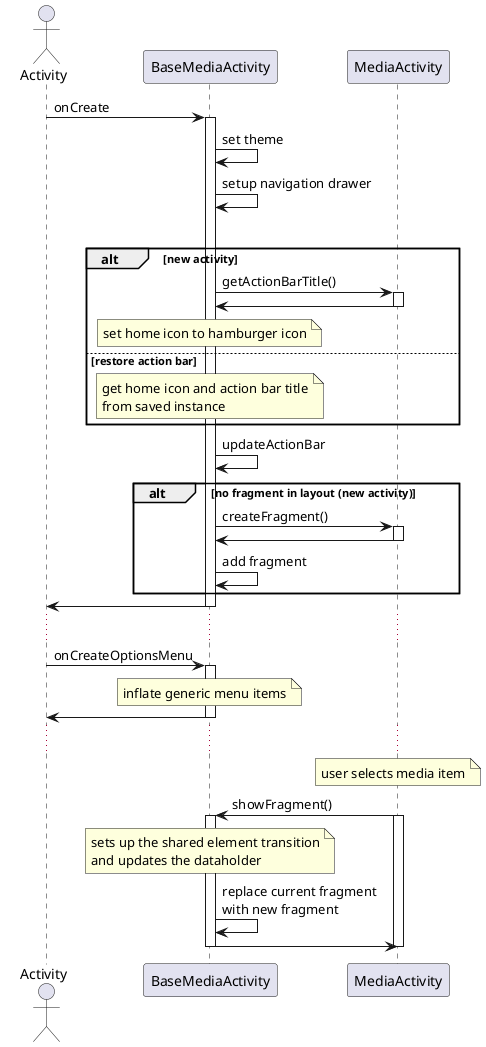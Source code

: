 @startuml


Actor Activity
participant "BaseMediaActivity" as A
participant "MediaActivity" as B

Activity -> A: onCreate
activate A
A -> A: set theme
A -> A: setup navigation drawer
group setup action bar
alt new activity
A -> B: getActionBarTitle()
activate B
B -> A:
deactivate B
note over A: set home icon to hamburger icon
else restore action bar
note over A: get home icon and action bar title\nfrom saved instance
end
A -> A: updateActionBar
alt no fragment in layout (new activity)
A -> B: createFragment()
activate B
B -> A:
deactivate B
A -> A: add fragment
end
A -> Activity
deactivate A
...
Activity -> A: onCreateOptionsMenu
activate A
note over A: inflate generic menu items
A -> Activity:
deactivate A
...
note over B: user selects media item
B -> A: showFragment()
activate B
activate A
note over A: sets up the shared element transition\nand updates the dataholder
A -> A: replace current fragment\nwith new fragment
A -> B
deactivate A
deactivate B
@enduml